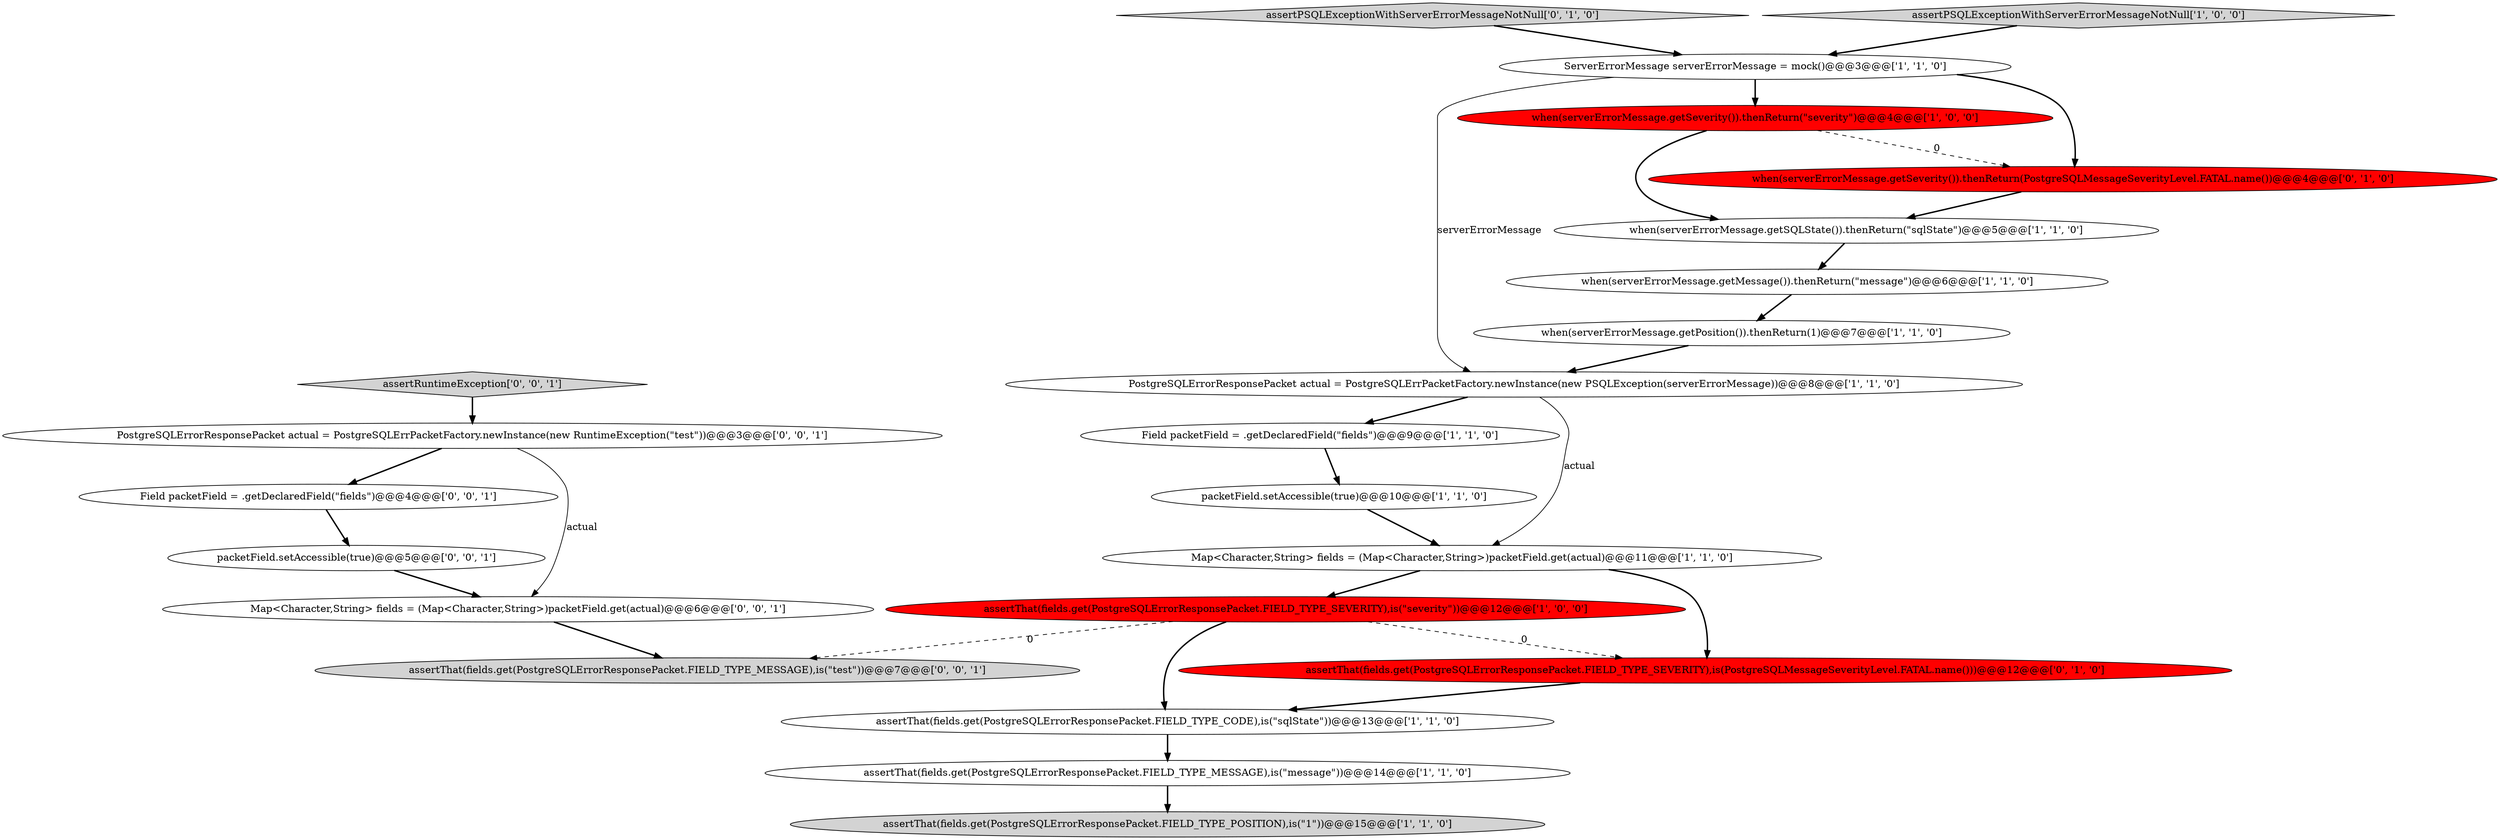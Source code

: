 digraph {
6 [style = filled, label = "when(serverErrorMessage.getSQLState()).thenReturn(\"sqlState\")@@@5@@@['1', '1', '0']", fillcolor = white, shape = ellipse image = "AAA0AAABBB1BBB"];
8 [style = filled, label = "packetField.setAccessible(true)@@@10@@@['1', '1', '0']", fillcolor = white, shape = ellipse image = "AAA0AAABBB1BBB"];
22 [style = filled, label = "packetField.setAccessible(true)@@@5@@@['0', '0', '1']", fillcolor = white, shape = ellipse image = "AAA0AAABBB3BBB"];
18 [style = filled, label = "assertRuntimeException['0', '0', '1']", fillcolor = lightgray, shape = diamond image = "AAA0AAABBB3BBB"];
19 [style = filled, label = "Field packetField = .getDeclaredField(\"fields\")@@@4@@@['0', '0', '1']", fillcolor = white, shape = ellipse image = "AAA0AAABBB3BBB"];
14 [style = filled, label = "assertPSQLExceptionWithServerErrorMessageNotNull['0', '1', '0']", fillcolor = lightgray, shape = diamond image = "AAA0AAABBB2BBB"];
0 [style = filled, label = "assertThat(fields.get(PostgreSQLErrorResponsePacket.FIELD_TYPE_MESSAGE),is(\"message\"))@@@14@@@['1', '1', '0']", fillcolor = white, shape = ellipse image = "AAA0AAABBB1BBB"];
20 [style = filled, label = "PostgreSQLErrorResponsePacket actual = PostgreSQLErrPacketFactory.newInstance(new RuntimeException(\"test\"))@@@3@@@['0', '0', '1']", fillcolor = white, shape = ellipse image = "AAA0AAABBB3BBB"];
15 [style = filled, label = "when(serverErrorMessage.getSeverity()).thenReturn(PostgreSQLMessageSeverityLevel.FATAL.name())@@@4@@@['0', '1', '0']", fillcolor = red, shape = ellipse image = "AAA1AAABBB2BBB"];
16 [style = filled, label = "assertThat(fields.get(PostgreSQLErrorResponsePacket.FIELD_TYPE_SEVERITY),is(PostgreSQLMessageSeverityLevel.FATAL.name()))@@@12@@@['0', '1', '0']", fillcolor = red, shape = ellipse image = "AAA1AAABBB2BBB"];
7 [style = filled, label = "assertThat(fields.get(PostgreSQLErrorResponsePacket.FIELD_TYPE_CODE),is(\"sqlState\"))@@@13@@@['1', '1', '0']", fillcolor = white, shape = ellipse image = "AAA0AAABBB1BBB"];
1 [style = filled, label = "assertPSQLExceptionWithServerErrorMessageNotNull['1', '0', '0']", fillcolor = lightgray, shape = diamond image = "AAA0AAABBB1BBB"];
11 [style = filled, label = "PostgreSQLErrorResponsePacket actual = PostgreSQLErrPacketFactory.newInstance(new PSQLException(serverErrorMessage))@@@8@@@['1', '1', '0']", fillcolor = white, shape = ellipse image = "AAA0AAABBB1BBB"];
12 [style = filled, label = "assertThat(fields.get(PostgreSQLErrorResponsePacket.FIELD_TYPE_SEVERITY),is(\"severity\"))@@@12@@@['1', '0', '0']", fillcolor = red, shape = ellipse image = "AAA1AAABBB1BBB"];
13 [style = filled, label = "when(serverErrorMessage.getSeverity()).thenReturn(\"severity\")@@@4@@@['1', '0', '0']", fillcolor = red, shape = ellipse image = "AAA1AAABBB1BBB"];
3 [style = filled, label = "when(serverErrorMessage.getMessage()).thenReturn(\"message\")@@@6@@@['1', '1', '0']", fillcolor = white, shape = ellipse image = "AAA0AAABBB1BBB"];
10 [style = filled, label = "Map<Character,String> fields = (Map<Character,String>)packetField.get(actual)@@@11@@@['1', '1', '0']", fillcolor = white, shape = ellipse image = "AAA0AAABBB1BBB"];
21 [style = filled, label = "Map<Character,String> fields = (Map<Character,String>)packetField.get(actual)@@@6@@@['0', '0', '1']", fillcolor = white, shape = ellipse image = "AAA0AAABBB3BBB"];
4 [style = filled, label = "assertThat(fields.get(PostgreSQLErrorResponsePacket.FIELD_TYPE_POSITION),is(\"1\"))@@@15@@@['1', '1', '0']", fillcolor = lightgray, shape = ellipse image = "AAA0AAABBB1BBB"];
2 [style = filled, label = "Field packetField = .getDeclaredField(\"fields\")@@@9@@@['1', '1', '0']", fillcolor = white, shape = ellipse image = "AAA0AAABBB1BBB"];
9 [style = filled, label = "when(serverErrorMessage.getPosition()).thenReturn(1)@@@7@@@['1', '1', '0']", fillcolor = white, shape = ellipse image = "AAA0AAABBB1BBB"];
17 [style = filled, label = "assertThat(fields.get(PostgreSQLErrorResponsePacket.FIELD_TYPE_MESSAGE),is(\"test\"))@@@7@@@['0', '0', '1']", fillcolor = lightgray, shape = ellipse image = "AAA0AAABBB3BBB"];
5 [style = filled, label = "ServerErrorMessage serverErrorMessage = mock()@@@3@@@['1', '1', '0']", fillcolor = white, shape = ellipse image = "AAA0AAABBB1BBB"];
1->5 [style = bold, label=""];
6->3 [style = bold, label=""];
8->10 [style = bold, label=""];
9->11 [style = bold, label=""];
12->16 [style = dashed, label="0"];
16->7 [style = bold, label=""];
22->21 [style = bold, label=""];
20->21 [style = solid, label="actual"];
12->17 [style = dashed, label="0"];
5->15 [style = bold, label=""];
7->0 [style = bold, label=""];
15->6 [style = bold, label=""];
13->15 [style = dashed, label="0"];
12->7 [style = bold, label=""];
11->2 [style = bold, label=""];
3->9 [style = bold, label=""];
18->20 [style = bold, label=""];
10->16 [style = bold, label=""];
0->4 [style = bold, label=""];
10->12 [style = bold, label=""];
5->11 [style = solid, label="serverErrorMessage"];
5->13 [style = bold, label=""];
11->10 [style = solid, label="actual"];
13->6 [style = bold, label=""];
20->19 [style = bold, label=""];
19->22 [style = bold, label=""];
21->17 [style = bold, label=""];
2->8 [style = bold, label=""];
14->5 [style = bold, label=""];
}
